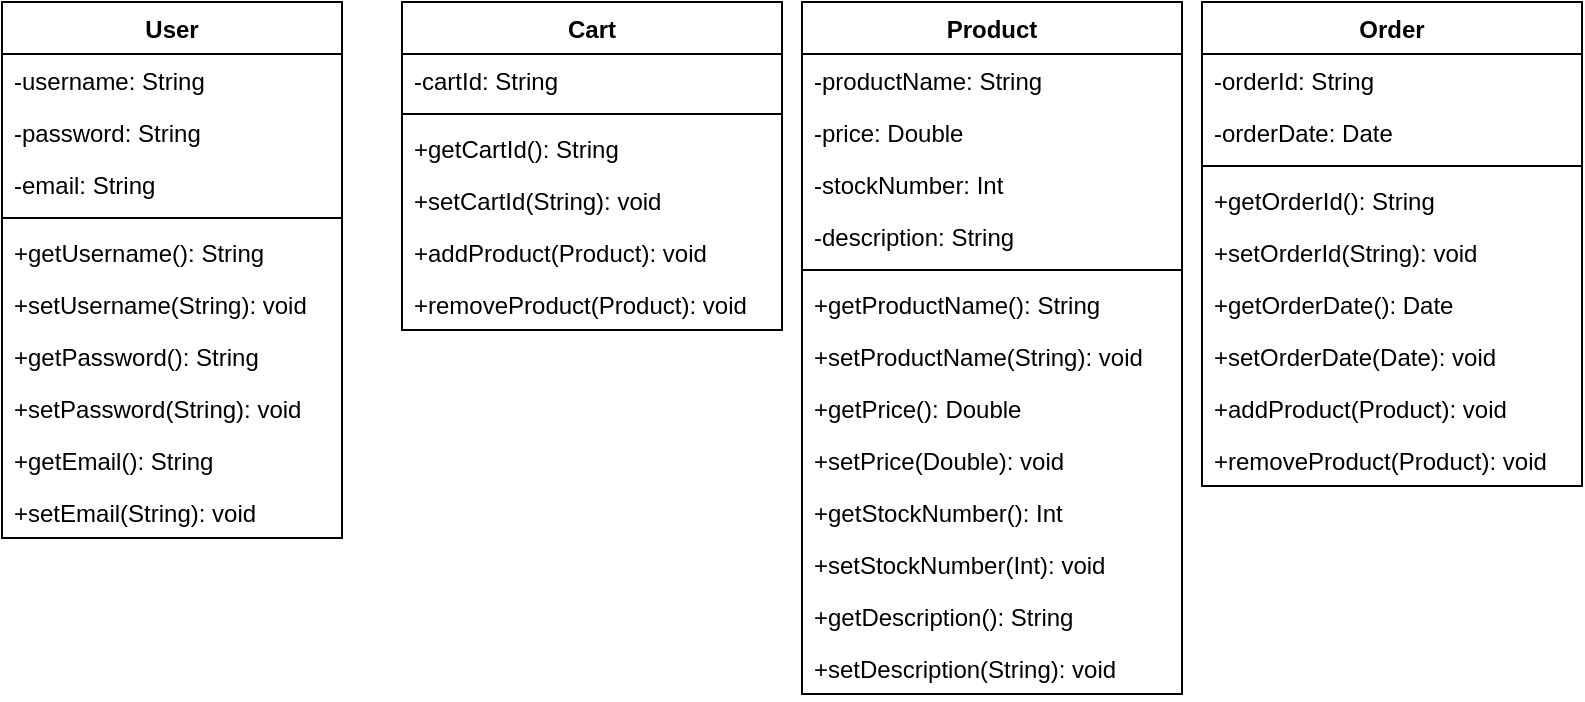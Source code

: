 <mxfile version="21.2.9" type="github">
  <diagram name="ページ1" id="4wjOPud5kft9EyyrPMO7">
    <mxGraphModel dx="1306" dy="868" grid="1" gridSize="10" guides="1" tooltips="1" connect="1" arrows="1" fold="1" page="1" pageScale="1" pageWidth="827" pageHeight="1169" math="0" shadow="0">
      <root>
        <mxCell id="0" />
        <mxCell id="1" parent="0" />
        <mxCell id="T83ppvMwyCmFZ1x1oqlH-1" value="User" style="swimlane;fontStyle=1;childLayout=stackLayout;horizontal=1;startSize=26;horizontalStack=0;resizeParent=1;resizeParentMax=0;resizeLast=0;collapsible=1;marginBottom=0;" vertex="1" parent="1">
          <mxGeometry x="20" y="270" width="170" height="268" as="geometry" />
        </mxCell>
        <mxCell id="T83ppvMwyCmFZ1x1oqlH-2" value="-username: String" style="text;strokeColor=none;fillColor=none;align=left;verticalAlign=top;spacingLeft=4;spacingRight=4;overflow=hidden;rotatable=0;points=[[0,0.5],[1,0.5]];portConstraint=eastwest;" vertex="1" parent="T83ppvMwyCmFZ1x1oqlH-1">
          <mxGeometry y="26" width="170" height="26" as="geometry" />
        </mxCell>
        <mxCell id="T83ppvMwyCmFZ1x1oqlH-3" value="-password: String" style="text;strokeColor=none;fillColor=none;align=left;verticalAlign=top;spacingLeft=4;spacingRight=4;overflow=hidden;rotatable=0;points=[[0,0.5],[1,0.5]];portConstraint=eastwest;" vertex="1" parent="T83ppvMwyCmFZ1x1oqlH-1">
          <mxGeometry y="52" width="170" height="26" as="geometry" />
        </mxCell>
        <mxCell id="T83ppvMwyCmFZ1x1oqlH-4" value="-email: String" style="text;strokeColor=none;fillColor=none;align=left;verticalAlign=top;spacingLeft=4;spacingRight=4;overflow=hidden;rotatable=0;points=[[0,0.5],[1,0.5]];portConstraint=eastwest;" vertex="1" parent="T83ppvMwyCmFZ1x1oqlH-1">
          <mxGeometry y="78" width="170" height="26" as="geometry" />
        </mxCell>
        <mxCell id="T83ppvMwyCmFZ1x1oqlH-5" value="" style="line;strokeWidth=1;fillColor=none;align=left;verticalAlign=middle;spacingTop=-1;spacingLeft=3;spacingRight=3;rotatable=0;labelPosition=right;points=[];portConstraint=eastwest;" vertex="1" parent="T83ppvMwyCmFZ1x1oqlH-1">
          <mxGeometry y="104" width="170" height="8" as="geometry" />
        </mxCell>
        <mxCell id="T83ppvMwyCmFZ1x1oqlH-6" value="+getUsername(): String" style="text;strokeColor=none;fillColor=none;align=left;verticalAlign=top;spacingLeft=4;spacingRight=4;overflow=hidden;rotatable=0;points=[[0,0.5],[1,0.5]];portConstraint=eastwest;" vertex="1" parent="T83ppvMwyCmFZ1x1oqlH-1">
          <mxGeometry y="112" width="170" height="26" as="geometry" />
        </mxCell>
        <mxCell id="T83ppvMwyCmFZ1x1oqlH-7" value="+setUsername(String): void" style="text;strokeColor=none;fillColor=none;align=left;verticalAlign=top;spacingLeft=4;spacingRight=4;overflow=hidden;rotatable=0;points=[[0,0.5],[1,0.5]];portConstraint=eastwest;" vertex="1" parent="T83ppvMwyCmFZ1x1oqlH-1">
          <mxGeometry y="138" width="170" height="26" as="geometry" />
        </mxCell>
        <mxCell id="T83ppvMwyCmFZ1x1oqlH-8" value="+getPassword(): String" style="text;strokeColor=none;fillColor=none;align=left;verticalAlign=top;spacingLeft=4;spacingRight=4;overflow=hidden;rotatable=0;points=[[0,0.5],[1,0.5]];portConstraint=eastwest;" vertex="1" parent="T83ppvMwyCmFZ1x1oqlH-1">
          <mxGeometry y="164" width="170" height="26" as="geometry" />
        </mxCell>
        <mxCell id="T83ppvMwyCmFZ1x1oqlH-9" value="+setPassword(String): void" style="text;strokeColor=none;fillColor=none;align=left;verticalAlign=top;spacingLeft=4;spacingRight=4;overflow=hidden;rotatable=0;points=[[0,0.5],[1,0.5]];portConstraint=eastwest;" vertex="1" parent="T83ppvMwyCmFZ1x1oqlH-1">
          <mxGeometry y="190" width="170" height="26" as="geometry" />
        </mxCell>
        <mxCell id="T83ppvMwyCmFZ1x1oqlH-10" value="+getEmail(): String" style="text;strokeColor=none;fillColor=none;align=left;verticalAlign=top;spacingLeft=4;spacingRight=4;overflow=hidden;rotatable=0;points=[[0,0.5],[1,0.5]];portConstraint=eastwest;" vertex="1" parent="T83ppvMwyCmFZ1x1oqlH-1">
          <mxGeometry y="216" width="170" height="26" as="geometry" />
        </mxCell>
        <mxCell id="T83ppvMwyCmFZ1x1oqlH-11" value="+setEmail(String): void" style="text;strokeColor=none;fillColor=none;align=left;verticalAlign=top;spacingLeft=4;spacingRight=4;overflow=hidden;rotatable=0;points=[[0,0.5],[1,0.5]];portConstraint=eastwest;" vertex="1" parent="T83ppvMwyCmFZ1x1oqlH-1">
          <mxGeometry y="242" width="170" height="26" as="geometry" />
        </mxCell>
        <mxCell id="T83ppvMwyCmFZ1x1oqlH-12" value="Cart" style="swimlane;fontStyle=1;childLayout=stackLayout;horizontal=1;startSize=26;horizontalStack=0;resizeParent=1;resizeParentMax=0;resizeLast=0;collapsible=1;marginBottom=0;" vertex="1" parent="1">
          <mxGeometry x="220" y="270" width="190" height="164" as="geometry" />
        </mxCell>
        <mxCell id="T83ppvMwyCmFZ1x1oqlH-13" value="-cartId: String" style="text;strokeColor=none;fillColor=none;align=left;verticalAlign=top;spacingLeft=4;spacingRight=4;overflow=hidden;rotatable=0;points=[[0,0.5],[1,0.5]];portConstraint=eastwest;" vertex="1" parent="T83ppvMwyCmFZ1x1oqlH-12">
          <mxGeometry y="26" width="190" height="26" as="geometry" />
        </mxCell>
        <mxCell id="T83ppvMwyCmFZ1x1oqlH-14" value="" style="line;strokeWidth=1;fillColor=none;align=left;verticalAlign=middle;spacingTop=-1;spacingLeft=3;spacingRight=3;rotatable=0;labelPosition=right;points=[];portConstraint=eastwest;" vertex="1" parent="T83ppvMwyCmFZ1x1oqlH-12">
          <mxGeometry y="52" width="190" height="8" as="geometry" />
        </mxCell>
        <mxCell id="T83ppvMwyCmFZ1x1oqlH-15" value="+getCartId(): String" style="text;strokeColor=none;fillColor=none;align=left;verticalAlign=top;spacingLeft=4;spacingRight=4;overflow=hidden;rotatable=0;points=[[0,0.5],[1,0.5]];portConstraint=eastwest;" vertex="1" parent="T83ppvMwyCmFZ1x1oqlH-12">
          <mxGeometry y="60" width="190" height="26" as="geometry" />
        </mxCell>
        <mxCell id="T83ppvMwyCmFZ1x1oqlH-16" value="+setCartId(String): void" style="text;strokeColor=none;fillColor=none;align=left;verticalAlign=top;spacingLeft=4;spacingRight=4;overflow=hidden;rotatable=0;points=[[0,0.5],[1,0.5]];portConstraint=eastwest;" vertex="1" parent="T83ppvMwyCmFZ1x1oqlH-12">
          <mxGeometry y="86" width="190" height="26" as="geometry" />
        </mxCell>
        <mxCell id="T83ppvMwyCmFZ1x1oqlH-17" value="+addProduct(Product): void" style="text;strokeColor=none;fillColor=none;align=left;verticalAlign=top;spacingLeft=4;spacingRight=4;overflow=hidden;rotatable=0;points=[[0,0.5],[1,0.5]];portConstraint=eastwest;" vertex="1" parent="T83ppvMwyCmFZ1x1oqlH-12">
          <mxGeometry y="112" width="190" height="26" as="geometry" />
        </mxCell>
        <mxCell id="T83ppvMwyCmFZ1x1oqlH-18" value="+removeProduct(Product): void" style="text;strokeColor=none;fillColor=none;align=left;verticalAlign=top;spacingLeft=4;spacingRight=4;overflow=hidden;rotatable=0;points=[[0,0.5],[1,0.5]];portConstraint=eastwest;" vertex="1" parent="T83ppvMwyCmFZ1x1oqlH-12">
          <mxGeometry y="138" width="190" height="26" as="geometry" />
        </mxCell>
        <mxCell id="T83ppvMwyCmFZ1x1oqlH-19" value="Product" style="swimlane;fontStyle=1;childLayout=stackLayout;horizontal=1;startSize=26;horizontalStack=0;resizeParent=1;resizeParentMax=0;resizeLast=0;collapsible=1;marginBottom=0;" vertex="1" parent="1">
          <mxGeometry x="420" y="270" width="190" height="346" as="geometry" />
        </mxCell>
        <mxCell id="T83ppvMwyCmFZ1x1oqlH-20" value="-productName: String" style="text;strokeColor=none;fillColor=none;align=left;verticalAlign=top;spacingLeft=4;spacingRight=4;overflow=hidden;rotatable=0;points=[[0,0.5],[1,0.5]];portConstraint=eastwest;" vertex="1" parent="T83ppvMwyCmFZ1x1oqlH-19">
          <mxGeometry y="26" width="190" height="26" as="geometry" />
        </mxCell>
        <mxCell id="T83ppvMwyCmFZ1x1oqlH-21" value="-price: Double" style="text;strokeColor=none;fillColor=none;align=left;verticalAlign=top;spacingLeft=4;spacingRight=4;overflow=hidden;rotatable=0;points=[[0,0.5],[1,0.5]];portConstraint=eastwest;" vertex="1" parent="T83ppvMwyCmFZ1x1oqlH-19">
          <mxGeometry y="52" width="190" height="26" as="geometry" />
        </mxCell>
        <mxCell id="T83ppvMwyCmFZ1x1oqlH-22" value="-stockNumber: Int" style="text;strokeColor=none;fillColor=none;align=left;verticalAlign=top;spacingLeft=4;spacingRight=4;overflow=hidden;rotatable=0;points=[[0,0.5],[1,0.5]];portConstraint=eastwest;" vertex="1" parent="T83ppvMwyCmFZ1x1oqlH-19">
          <mxGeometry y="78" width="190" height="26" as="geometry" />
        </mxCell>
        <mxCell id="T83ppvMwyCmFZ1x1oqlH-23" value="-description: String" style="text;strokeColor=none;fillColor=none;align=left;verticalAlign=top;spacingLeft=4;spacingRight=4;overflow=hidden;rotatable=0;points=[[0,0.5],[1,0.5]];portConstraint=eastwest;" vertex="1" parent="T83ppvMwyCmFZ1x1oqlH-19">
          <mxGeometry y="104" width="190" height="26" as="geometry" />
        </mxCell>
        <mxCell id="T83ppvMwyCmFZ1x1oqlH-24" value="" style="line;strokeWidth=1;fillColor=none;align=left;verticalAlign=middle;spacingTop=-1;spacingLeft=3;spacingRight=3;rotatable=0;labelPosition=right;points=[];portConstraint=eastwest;" vertex="1" parent="T83ppvMwyCmFZ1x1oqlH-19">
          <mxGeometry y="130" width="190" height="8" as="geometry" />
        </mxCell>
        <mxCell id="T83ppvMwyCmFZ1x1oqlH-25" value="+getProductName(): String" style="text;strokeColor=none;fillColor=none;align=left;verticalAlign=top;spacingLeft=4;spacingRight=4;overflow=hidden;rotatable=0;points=[[0,0.5],[1,0.5]];portConstraint=eastwest;" vertex="1" parent="T83ppvMwyCmFZ1x1oqlH-19">
          <mxGeometry y="138" width="190" height="26" as="geometry" />
        </mxCell>
        <mxCell id="T83ppvMwyCmFZ1x1oqlH-26" value="+setProductName(String): void" style="text;strokeColor=none;fillColor=none;align=left;verticalAlign=top;spacingLeft=4;spacingRight=4;overflow=hidden;rotatable=0;points=[[0,0.5],[1,0.5]];portConstraint=eastwest;" vertex="1" parent="T83ppvMwyCmFZ1x1oqlH-19">
          <mxGeometry y="164" width="190" height="26" as="geometry" />
        </mxCell>
        <mxCell id="T83ppvMwyCmFZ1x1oqlH-27" value="+getPrice(): Double" style="text;strokeColor=none;fillColor=none;align=left;verticalAlign=top;spacingLeft=4;spacingRight=4;overflow=hidden;rotatable=0;points=[[0,0.5],[1,0.5]];portConstraint=eastwest;" vertex="1" parent="T83ppvMwyCmFZ1x1oqlH-19">
          <mxGeometry y="190" width="190" height="26" as="geometry" />
        </mxCell>
        <mxCell id="T83ppvMwyCmFZ1x1oqlH-28" value="+setPrice(Double): void" style="text;strokeColor=none;fillColor=none;align=left;verticalAlign=top;spacingLeft=4;spacingRight=4;overflow=hidden;rotatable=0;points=[[0,0.5],[1,0.5]];portConstraint=eastwest;" vertex="1" parent="T83ppvMwyCmFZ1x1oqlH-19">
          <mxGeometry y="216" width="190" height="26" as="geometry" />
        </mxCell>
        <mxCell id="T83ppvMwyCmFZ1x1oqlH-29" value="+getStockNumber(): Int" style="text;strokeColor=none;fillColor=none;align=left;verticalAlign=top;spacingLeft=4;spacingRight=4;overflow=hidden;rotatable=0;points=[[0,0.5],[1,0.5]];portConstraint=eastwest;" vertex="1" parent="T83ppvMwyCmFZ1x1oqlH-19">
          <mxGeometry y="242" width="190" height="26" as="geometry" />
        </mxCell>
        <mxCell id="T83ppvMwyCmFZ1x1oqlH-30" value="+setStockNumber(Int): void" style="text;strokeColor=none;fillColor=none;align=left;verticalAlign=top;spacingLeft=4;spacingRight=4;overflow=hidden;rotatable=0;points=[[0,0.5],[1,0.5]];portConstraint=eastwest;" vertex="1" parent="T83ppvMwyCmFZ1x1oqlH-19">
          <mxGeometry y="268" width="190" height="26" as="geometry" />
        </mxCell>
        <mxCell id="T83ppvMwyCmFZ1x1oqlH-31" value="+getDescription(): String" style="text;strokeColor=none;fillColor=none;align=left;verticalAlign=top;spacingLeft=4;spacingRight=4;overflow=hidden;rotatable=0;points=[[0,0.5],[1,0.5]];portConstraint=eastwest;" vertex="1" parent="T83ppvMwyCmFZ1x1oqlH-19">
          <mxGeometry y="294" width="190" height="26" as="geometry" />
        </mxCell>
        <mxCell id="T83ppvMwyCmFZ1x1oqlH-32" value="+setDescription(String): void" style="text;strokeColor=none;fillColor=none;align=left;verticalAlign=top;spacingLeft=4;spacingRight=4;overflow=hidden;rotatable=0;points=[[0,0.5],[1,0.5]];portConstraint=eastwest;" vertex="1" parent="T83ppvMwyCmFZ1x1oqlH-19">
          <mxGeometry y="320" width="190" height="26" as="geometry" />
        </mxCell>
        <mxCell id="T83ppvMwyCmFZ1x1oqlH-33" value="Order" style="swimlane;fontStyle=1;childLayout=stackLayout;horizontal=1;startSize=26;horizontalStack=0;resizeParent=1;resizeParentMax=0;resizeLast=0;collapsible=1;marginBottom=0;" vertex="1" parent="1">
          <mxGeometry x="620" y="270" width="190" height="242" as="geometry" />
        </mxCell>
        <mxCell id="T83ppvMwyCmFZ1x1oqlH-34" value="-orderId: String" style="text;strokeColor=none;fillColor=none;align=left;verticalAlign=top;spacingLeft=4;spacingRight=4;overflow=hidden;rotatable=0;points=[[0,0.5],[1,0.5]];portConstraint=eastwest;" vertex="1" parent="T83ppvMwyCmFZ1x1oqlH-33">
          <mxGeometry y="26" width="190" height="26" as="geometry" />
        </mxCell>
        <mxCell id="T83ppvMwyCmFZ1x1oqlH-35" value="-orderDate: Date" style="text;strokeColor=none;fillColor=none;align=left;verticalAlign=top;spacingLeft=4;spacingRight=4;overflow=hidden;rotatable=0;points=[[0,0.5],[1,0.5]];portConstraint=eastwest;" vertex="1" parent="T83ppvMwyCmFZ1x1oqlH-33">
          <mxGeometry y="52" width="190" height="26" as="geometry" />
        </mxCell>
        <mxCell id="T83ppvMwyCmFZ1x1oqlH-36" value="" style="line;strokeWidth=1;fillColor=none;align=left;verticalAlign=middle;spacingTop=-1;spacingLeft=3;spacingRight=3;rotatable=0;labelPosition=right;points=[];portConstraint=eastwest;" vertex="1" parent="T83ppvMwyCmFZ1x1oqlH-33">
          <mxGeometry y="78" width="190" height="8" as="geometry" />
        </mxCell>
        <mxCell id="T83ppvMwyCmFZ1x1oqlH-37" value="+getOrderId(): String" style="text;strokeColor=none;fillColor=none;align=left;verticalAlign=top;spacingLeft=4;spacingRight=4;overflow=hidden;rotatable=0;points=[[0,0.5],[1,0.5]];portConstraint=eastwest;" vertex="1" parent="T83ppvMwyCmFZ1x1oqlH-33">
          <mxGeometry y="86" width="190" height="26" as="geometry" />
        </mxCell>
        <mxCell id="T83ppvMwyCmFZ1x1oqlH-38" value="+setOrderId(String): void" style="text;strokeColor=none;fillColor=none;align=left;verticalAlign=top;spacingLeft=4;spacingRight=4;overflow=hidden;rotatable=0;points=[[0,0.5],[1,0.5]];portConstraint=eastwest;" vertex="1" parent="T83ppvMwyCmFZ1x1oqlH-33">
          <mxGeometry y="112" width="190" height="26" as="geometry" />
        </mxCell>
        <mxCell id="T83ppvMwyCmFZ1x1oqlH-39" value="+getOrderDate(): Date" style="text;strokeColor=none;fillColor=none;align=left;verticalAlign=top;spacingLeft=4;spacingRight=4;overflow=hidden;rotatable=0;points=[[0,0.5],[1,0.5]];portConstraint=eastwest;" vertex="1" parent="T83ppvMwyCmFZ1x1oqlH-33">
          <mxGeometry y="138" width="190" height="26" as="geometry" />
        </mxCell>
        <mxCell id="T83ppvMwyCmFZ1x1oqlH-40" value="+setOrderDate(Date): void" style="text;strokeColor=none;fillColor=none;align=left;verticalAlign=top;spacingLeft=4;spacingRight=4;overflow=hidden;rotatable=0;points=[[0,0.5],[1,0.5]];portConstraint=eastwest;" vertex="1" parent="T83ppvMwyCmFZ1x1oqlH-33">
          <mxGeometry y="164" width="190" height="26" as="geometry" />
        </mxCell>
        <mxCell id="T83ppvMwyCmFZ1x1oqlH-41" value="+addProduct(Product): void" style="text;strokeColor=none;fillColor=none;align=left;verticalAlign=top;spacingLeft=4;spacingRight=4;overflow=hidden;rotatable=0;points=[[0,0.5],[1,0.5]];portConstraint=eastwest;" vertex="1" parent="T83ppvMwyCmFZ1x1oqlH-33">
          <mxGeometry y="190" width="190" height="26" as="geometry" />
        </mxCell>
        <mxCell id="T83ppvMwyCmFZ1x1oqlH-42" value="+removeProduct(Product): void" style="text;strokeColor=none;fillColor=none;align=left;verticalAlign=top;spacingLeft=4;spacingRight=4;overflow=hidden;rotatable=0;points=[[0,0.5],[1,0.5]];portConstraint=eastwest;" vertex="1" parent="T83ppvMwyCmFZ1x1oqlH-33">
          <mxGeometry y="216" width="190" height="26" as="geometry" />
        </mxCell>
      </root>
    </mxGraphModel>
  </diagram>
</mxfile>

